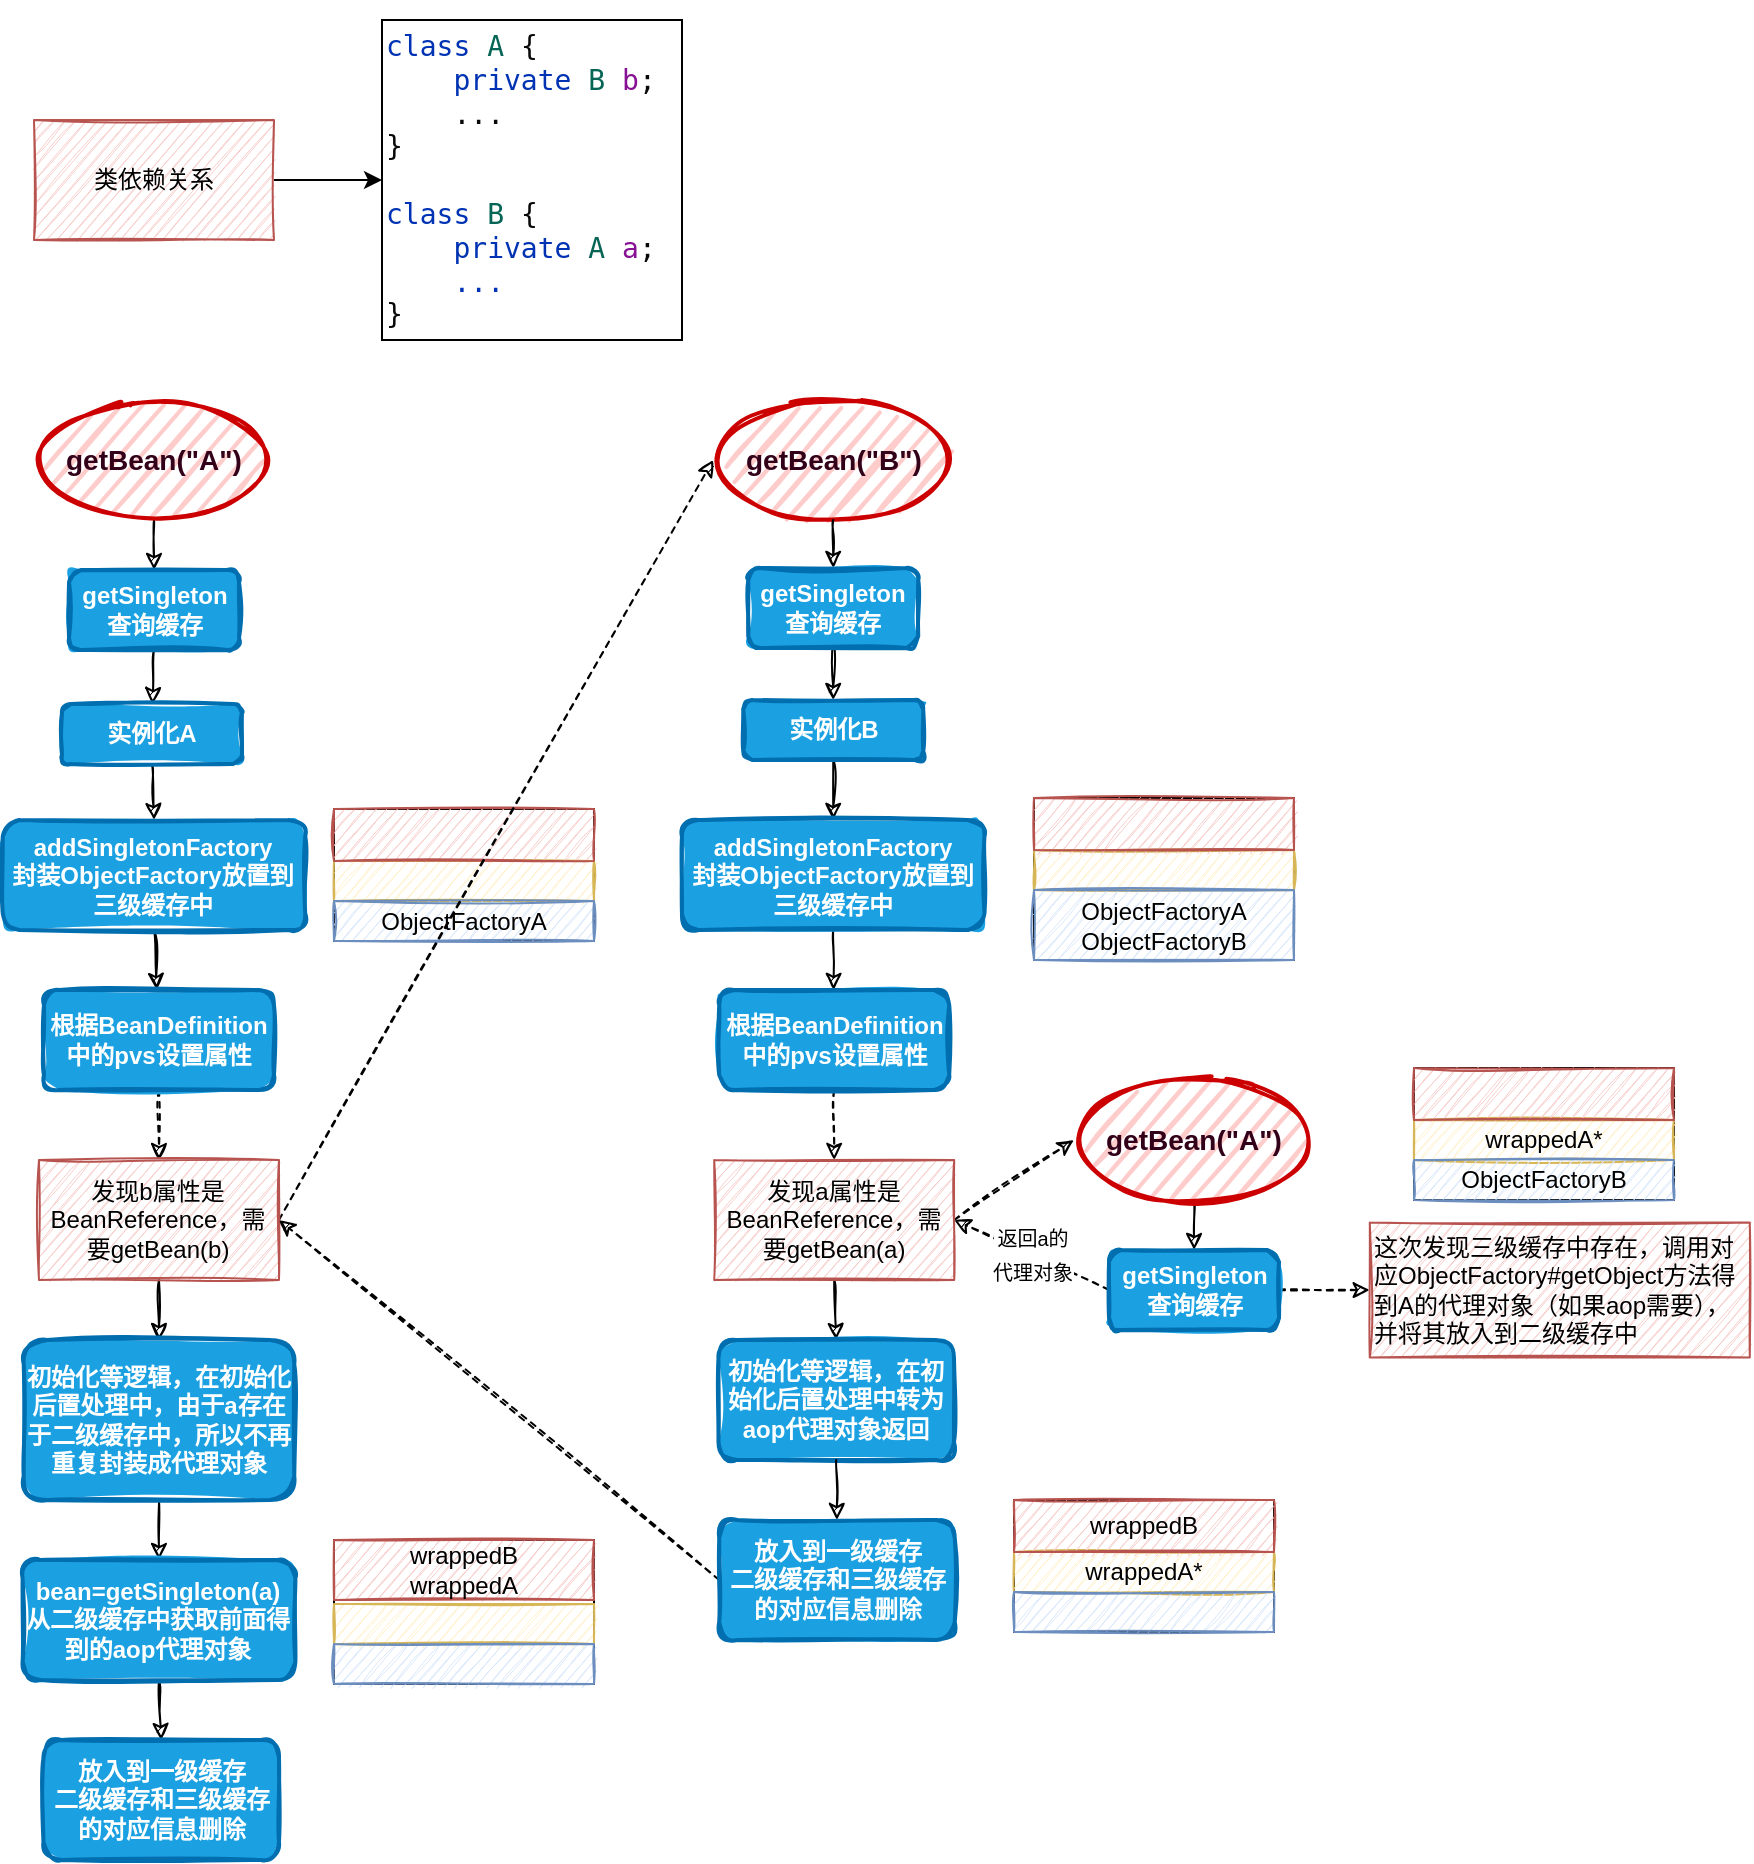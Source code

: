 <mxfile>
    <diagram id="O93JvSzCRlspqw_v7uAs" name="第 1 页">
        <mxGraphModel dx="544" dy="670" grid="1" gridSize="10" guides="1" tooltips="1" connect="1" arrows="1" fold="1" page="1" pageScale="1" pageWidth="827" pageHeight="1169" math="0" shadow="0">
            <root>
                <mxCell id="0"/>
                <mxCell id="1" parent="0"/>
                <mxCell id="60" value="" style="rounded=0;whiteSpace=wrap;html=1;sketch=0;" vertex="1" parent="1">
                    <mxGeometry x="210" y="424.5" width="130" height="66" as="geometry"/>
                </mxCell>
                <mxCell id="61" value="" style="rounded=0;whiteSpace=wrap;html=1;sketch=1;fillColor=#fff2cc;strokeColor=#d6b656;" vertex="1" parent="1">
                    <mxGeometry x="210" y="450.5" width="130" height="20" as="geometry"/>
                </mxCell>
                <mxCell id="62" value="" style="rounded=0;whiteSpace=wrap;html=1;sketch=1;fillColor=#f8cecc;strokeColor=#b85450;" vertex="1" parent="1">
                    <mxGeometry x="210" y="424.5" width="130" height="26" as="geometry"/>
                </mxCell>
                <mxCell id="63" value="ObjectFactoryA" style="rounded=0;whiteSpace=wrap;html=1;sketch=1;fillColor=#dae8fc;strokeColor=#6c8ebf;" vertex="1" parent="1">
                    <mxGeometry x="210" y="470.5" width="130" height="20" as="geometry"/>
                </mxCell>
                <mxCell id="2" value="&lt;pre style=&quot;background-color: rgb(255 , 255 , 255) ; font-family: &amp;#34;consolas&amp;#34; , monospace ; font-size: 14px&quot;&gt;&lt;span style=&quot;color: rgb(8 , 8 , 8)&quot;&gt;&lt;span style=&quot;color: #0033b3&quot;&gt;class &lt;/span&gt;&lt;span style=&quot;color: #066555&quot;&gt;A &lt;/span&gt;{&lt;br&gt;    &lt;span style=&quot;color: #0033b3&quot;&gt;private &lt;/span&gt;&lt;span style=&quot;color: #066555&quot;&gt;B &lt;/span&gt;&lt;span style=&quot;color: #871094&quot;&gt;b&lt;/span&gt;;&lt;br&gt;    ...&lt;br&gt;}&lt;br&gt;&lt;br&gt;&lt;span style=&quot;color: #0033b3&quot;&gt;class &lt;/span&gt;&lt;span style=&quot;color: #066555&quot;&gt;B &lt;/span&gt;{&lt;br&gt;    &lt;span style=&quot;color: #0033b3&quot;&gt;private &lt;/span&gt;&lt;span style=&quot;color: #066555&quot;&gt;A &lt;/span&gt;&lt;span style=&quot;color: #871094&quot;&gt;a&lt;/span&gt;;&lt;br&gt;    &lt;/span&gt;&lt;font color=&quot;#0033b3&quot; style=&quot;font-size: 14px&quot;&gt;...&lt;/font&gt;&lt;font color=&quot;#080808&quot; style=&quot;font-size: 14px&quot;&gt;&lt;br&gt;}&lt;/font&gt;&lt;/pre&gt;" style="text;html=1;strokeColor=default;fillColor=default;align=left;verticalAlign=middle;whiteSpace=wrap;rounded=0;" parent="1" vertex="1">
                    <mxGeometry x="234" y="30" width="150" height="160" as="geometry"/>
                </mxCell>
                <mxCell id="4" style="edgeStyle=none;html=1;exitX=1;exitY=0.5;exitDx=0;exitDy=0;entryX=0;entryY=0.5;entryDx=0;entryDy=0;" parent="1" source="3" target="2" edge="1">
                    <mxGeometry relative="1" as="geometry"/>
                </mxCell>
                <mxCell id="3" value="类依赖关系" style="rounded=0;whiteSpace=wrap;html=1;strokeColor=#b85450;fillColor=#f8cecc;sketch=1;" parent="1" vertex="1">
                    <mxGeometry x="60" y="80" width="120" height="60" as="geometry"/>
                </mxCell>
                <mxCell id="8" style="edgeStyle=none;html=1;fontSize=14;sketch=1;exitX=0.5;exitY=1;exitDx=0;exitDy=0;" parent="1" source="27" target="7" edge="1">
                    <mxGeometry relative="1" as="geometry">
                        <mxPoint x="120" y="350" as="sourcePoint"/>
                    </mxGeometry>
                </mxCell>
                <mxCell id="28" style="edgeStyle=none;sketch=1;html=1;exitX=0.5;exitY=1;exitDx=0;exitDy=0;entryX=0.5;entryY=0;entryDx=0;entryDy=0;fontSize=14;" parent="1" source="5" target="27" edge="1">
                    <mxGeometry relative="1" as="geometry"/>
                </mxCell>
                <mxCell id="5" value="&lt;b&gt;&lt;font color=&quot;#33001a&quot;&gt;&lt;font style=&quot;font-size: 14px&quot;&gt;getBean(&quot;&lt;/font&gt;&lt;/font&gt;&lt;/b&gt;&lt;b&gt;&lt;font color=&quot;#33001a&quot;&gt;&lt;font style=&quot;font-size: 14px&quot;&gt;A&lt;/font&gt;&lt;/font&gt;&lt;/b&gt;&lt;b&gt;&lt;font color=&quot;#33001a&quot;&gt;&lt;font style=&quot;font-size: 14px&quot;&gt;&quot;)&lt;/font&gt;&lt;br&gt;&lt;/font&gt;&lt;/b&gt;" style="ellipse;whiteSpace=wrap;html=1;strokeWidth=2;fillWeight=2;hachureGap=8;fillStyle=dots;sketch=1;shadow=0;strokeColor=#CC0000;fillColor=#FFCCCC;" parent="1" vertex="1">
                    <mxGeometry x="60" y="220" width="120" height="60" as="geometry"/>
                </mxCell>
                <mxCell id="10" style="edgeStyle=none;sketch=1;html=1;fontSize=14;exitX=0.5;exitY=1;exitDx=0;exitDy=0;" parent="1" source="12" target="9" edge="1">
                    <mxGeometry relative="1" as="geometry">
                        <mxPoint x="119.99" y="485" as="sourcePoint"/>
                    </mxGeometry>
                </mxCell>
                <mxCell id="13" style="edgeStyle=none;sketch=1;html=1;exitX=0.5;exitY=1;exitDx=0;exitDy=0;entryX=0.5;entryY=0;entryDx=0;entryDy=0;fontSize=14;" parent="1" source="7" target="12" edge="1">
                    <mxGeometry relative="1" as="geometry"/>
                </mxCell>
                <mxCell id="7" value="&lt;b&gt;实例化A&lt;/b&gt;" style="rounded=1;whiteSpace=wrap;html=1;strokeWidth=2;fillWeight=4;hachureGap=8;hachureAngle=45;fillColor=#1ba1e2;sketch=1;fontColor=#ffffff;fillStyle=solid;strokeColor=#006EAF;" parent="1" vertex="1">
                    <mxGeometry x="73.99" y="372" width="90" height="30" as="geometry"/>
                </mxCell>
                <mxCell id="16" style="edgeStyle=none;sketch=1;html=1;exitX=0.5;exitY=1;exitDx=0;exitDy=0;entryX=0.5;entryY=0;entryDx=0;entryDy=0;fontSize=14;dashed=1;" parent="1" source="9" target="15" edge="1">
                    <mxGeometry relative="1" as="geometry"/>
                </mxCell>
                <mxCell id="9" value="&lt;b&gt;根据BeanDefinition中的pvs设置属性&lt;/b&gt;" style="rounded=1;whiteSpace=wrap;html=1;strokeWidth=2;fillWeight=4;hachureGap=8;hachureAngle=45;fillColor=#1ba1e2;sketch=1;fontColor=#ffffff;fillStyle=solid;strokeColor=#006EAF;" parent="1" vertex="1">
                    <mxGeometry x="64.99" y="515" width="115" height="50" as="geometry"/>
                </mxCell>
                <mxCell id="12" value="&lt;b&gt;addSingletonFactory&lt;br&gt;封装ObjectFactory放置到三级缓存中&lt;br&gt;&lt;/b&gt;" style="rounded=1;whiteSpace=wrap;html=1;strokeWidth=2;fillWeight=4;hachureGap=8;hachureAngle=45;fillColor=#1ba1e2;sketch=1;fontColor=#ffffff;fillStyle=solid;strokeColor=#006EAF;" parent="1" vertex="1">
                    <mxGeometry x="44.37" y="430" width="151.25" height="55" as="geometry"/>
                </mxCell>
                <mxCell id="24" style="edgeStyle=none;sketch=1;html=1;exitX=1;exitY=0.5;exitDx=0;exitDy=0;entryX=0;entryY=0.5;entryDx=0;entryDy=0;dashed=1;fontSize=14;" parent="1" source="15" target="18" edge="1">
                    <mxGeometry relative="1" as="geometry"/>
                </mxCell>
                <mxCell id="51" style="edgeStyle=none;sketch=1;html=1;exitX=0.5;exitY=1;exitDx=0;exitDy=0;entryX=0.5;entryY=0;entryDx=0;entryDy=0;fontSize=10;" parent="1" source="15" target="50" edge="1">
                    <mxGeometry relative="1" as="geometry"/>
                </mxCell>
                <mxCell id="15" value="发现b属性是BeanReference，需要getBean(b)" style="rounded=0;whiteSpace=wrap;html=1;strokeColor=#b85450;fillColor=#f8cecc;sketch=1;" parent="1" vertex="1">
                    <mxGeometry x="62.49" y="600" width="120" height="60" as="geometry"/>
                </mxCell>
                <mxCell id="17" style="edgeStyle=none;html=1;exitX=0.5;exitY=1;exitDx=0;exitDy=0;fontSize=14;sketch=1;" parent="1" target="21" edge="1">
                    <mxGeometry relative="1" as="geometry">
                        <mxPoint x="459.61" y="340" as="sourcePoint"/>
                    </mxGeometry>
                </mxCell>
                <mxCell id="18" value="&lt;b&gt;&lt;font color=&quot;#33001a&quot;&gt;&lt;font style=&quot;font-size: 14px&quot;&gt;getBean(&quot;&lt;/font&gt;&lt;/font&gt;&lt;/b&gt;&lt;b&gt;&lt;font color=&quot;#33001a&quot;&gt;&lt;font style=&quot;font-size: 14px&quot;&gt;B&lt;/font&gt;&lt;/font&gt;&lt;/b&gt;&lt;b&gt;&lt;font color=&quot;#33001a&quot;&gt;&lt;font style=&quot;font-size: 14px&quot;&gt;&quot;)&lt;/font&gt;&lt;/font&gt;&lt;/b&gt;&lt;b&gt;&lt;font color=&quot;#33001a&quot;&gt;&lt;br&gt;&lt;/font&gt;&lt;/b&gt;" style="ellipse;whiteSpace=wrap;html=1;strokeWidth=2;fillWeight=2;hachureGap=8;fillStyle=dots;sketch=1;shadow=0;strokeColor=#CC0000;fillColor=#FFCCCC;" parent="1" vertex="1">
                    <mxGeometry x="399.62" y="220" width="120" height="60" as="geometry"/>
                </mxCell>
                <mxCell id="19" style="edgeStyle=none;sketch=1;html=1;fontSize=14;exitX=0.5;exitY=1;exitDx=0;exitDy=0;" parent="1" source="23" target="22" edge="1">
                    <mxGeometry relative="1" as="geometry">
                        <mxPoint x="459.61" y="485" as="sourcePoint"/>
                    </mxGeometry>
                </mxCell>
                <mxCell id="20" style="edgeStyle=none;sketch=1;html=1;exitX=0.5;exitY=1;exitDx=0;exitDy=0;entryX=0.5;entryY=0;entryDx=0;entryDy=0;fontSize=14;" parent="1" source="21" target="23" edge="1">
                    <mxGeometry relative="1" as="geometry"/>
                </mxCell>
                <mxCell id="21" value="&lt;b&gt;实例化B&lt;/b&gt;" style="rounded=1;whiteSpace=wrap;html=1;strokeWidth=2;fillWeight=4;hachureGap=8;hachureAngle=45;fillColor=#1ba1e2;sketch=1;fontColor=#ffffff;fillStyle=solid;strokeColor=#006EAF;" parent="1" vertex="1">
                    <mxGeometry x="414.61" y="370" width="90" height="30" as="geometry"/>
                </mxCell>
                <mxCell id="26" style="edgeStyle=none;sketch=1;html=1;exitX=0.5;exitY=1;exitDx=0;exitDy=0;entryX=0.5;entryY=0;entryDx=0;entryDy=0;dashed=1;fontSize=14;" parent="1" source="22" target="25" edge="1">
                    <mxGeometry relative="1" as="geometry"/>
                </mxCell>
                <mxCell id="22" value="&lt;b&gt;根据BeanDefinition中的pvs设置属性&lt;/b&gt;" style="rounded=1;whiteSpace=wrap;html=1;strokeWidth=2;fillWeight=4;hachureGap=8;hachureAngle=45;fillColor=#1ba1e2;sketch=1;fontColor=#ffffff;fillStyle=solid;strokeColor=#006EAF;" parent="1" vertex="1">
                    <mxGeometry x="402.61" y="515" width="115" height="50" as="geometry"/>
                </mxCell>
                <mxCell id="23" value="&lt;b&gt;addSingletonFactory&lt;br&gt;封装ObjectFactory放置到三级缓存中&lt;br&gt;&lt;/b&gt;" style="rounded=1;whiteSpace=wrap;html=1;strokeWidth=2;fillWeight=4;hachureGap=8;hachureAngle=45;fillColor=#1ba1e2;sketch=1;fontColor=#ffffff;fillStyle=solid;strokeColor=#006EAF;" parent="1" vertex="1">
                    <mxGeometry x="383.99" y="430" width="151.25" height="55" as="geometry"/>
                </mxCell>
                <mxCell id="43" style="edgeStyle=none;sketch=1;html=1;exitX=1;exitY=0.5;exitDx=0;exitDy=0;entryX=0;entryY=0.5;entryDx=0;entryDy=0;dashed=1;fontSize=14;" parent="1" source="25" target="39" edge="1">
                    <mxGeometry relative="1" as="geometry"/>
                </mxCell>
                <mxCell id="48" style="edgeStyle=none;sketch=1;html=1;exitX=0.5;exitY=1;exitDx=0;exitDy=0;entryX=0.5;entryY=0;entryDx=0;entryDy=0;fontSize=10;" parent="1" source="25" target="47" edge="1">
                    <mxGeometry relative="1" as="geometry"/>
                </mxCell>
                <mxCell id="25" value="发现a属性是BeanReference，需要getBean(a)" style="rounded=0;whiteSpace=wrap;html=1;strokeColor=#b85450;fillColor=#f8cecc;sketch=1;" parent="1" vertex="1">
                    <mxGeometry x="400.11" y="600" width="120" height="60" as="geometry"/>
                </mxCell>
                <mxCell id="27" value="&lt;b&gt;getSingleton&lt;br&gt;查询缓存&lt;br&gt;&lt;/b&gt;" style="rounded=1;whiteSpace=wrap;html=1;strokeWidth=2;fillWeight=4;hachureGap=8;hachureAngle=45;fillColor=#1ba1e2;sketch=1;fontColor=#ffffff;fillStyle=solid;strokeColor=#006EAF;" parent="1" vertex="1">
                    <mxGeometry x="77.51" y="305" width="85" height="40" as="geometry"/>
                </mxCell>
                <mxCell id="30" style="edgeStyle=none;sketch=1;html=1;entryX=0.5;entryY=0;entryDx=0;entryDy=0;fontSize=14;exitX=0.5;exitY=1;exitDx=0;exitDy=0;" parent="1" source="18" target="31" edge="1">
                    <mxGeometry relative="1" as="geometry">
                        <mxPoint x="457.1" y="280" as="sourcePoint"/>
                    </mxGeometry>
                </mxCell>
                <mxCell id="31" value="&lt;b&gt;getSingleton&lt;br&gt;查询缓存&lt;br&gt;&lt;/b&gt;" style="rounded=1;whiteSpace=wrap;html=1;strokeWidth=2;fillWeight=4;hachureGap=8;hachureAngle=45;fillColor=#1ba1e2;sketch=1;fontColor=#ffffff;fillStyle=solid;strokeColor=#006EAF;" parent="1" vertex="1">
                    <mxGeometry x="417.11" y="304" width="85" height="40" as="geometry"/>
                </mxCell>
                <mxCell id="38" style="edgeStyle=none;sketch=1;html=1;exitX=0.5;exitY=1;exitDx=0;exitDy=0;entryX=0.5;entryY=0;entryDx=0;entryDy=0;fontSize=14;" parent="1" source="39" target="41" edge="1">
                    <mxGeometry relative="1" as="geometry"/>
                </mxCell>
                <mxCell id="39" value="&lt;b&gt;&lt;font color=&quot;#33001a&quot;&gt;&lt;font style=&quot;font-size: 14px&quot;&gt;getBean(&quot;&lt;/font&gt;&lt;/font&gt;&lt;/b&gt;&lt;b&gt;&lt;font color=&quot;#33001a&quot;&gt;&lt;font style=&quot;font-size: 14px&quot;&gt;A&lt;/font&gt;&lt;/font&gt;&lt;/b&gt;&lt;b&gt;&lt;font color=&quot;#33001a&quot;&gt;&lt;font style=&quot;font-size: 14px&quot;&gt;&quot;)&lt;/font&gt;&lt;br&gt;&lt;/font&gt;&lt;/b&gt;" style="ellipse;whiteSpace=wrap;html=1;strokeWidth=2;fillWeight=2;hachureGap=8;fillStyle=dots;sketch=1;shadow=0;strokeColor=#CC0000;fillColor=#FFCCCC;" parent="1" vertex="1">
                    <mxGeometry x="580" y="560" width="120" height="60" as="geometry"/>
                </mxCell>
                <mxCell id="40" style="edgeStyle=none;sketch=1;html=1;exitX=1;exitY=0.5;exitDx=0;exitDy=0;entryX=0;entryY=0.5;entryDx=0;entryDy=0;dashed=1;fontSize=14;" parent="1" source="41" target="42" edge="1">
                    <mxGeometry relative="1" as="geometry"/>
                </mxCell>
                <mxCell id="44" style="edgeStyle=none;sketch=1;html=1;exitX=0;exitY=0.5;exitDx=0;exitDy=0;entryX=1;entryY=0.5;entryDx=0;entryDy=0;dashed=1;fontSize=14;" parent="1" source="41" target="25" edge="1">
                    <mxGeometry relative="1" as="geometry"/>
                </mxCell>
                <mxCell id="45" value="&lt;font style=&quot;font-size: 10px&quot;&gt;返回a的&lt;br&gt;代理对象&lt;/font&gt;" style="edgeLabel;html=1;align=center;verticalAlign=middle;resizable=0;points=[];fontSize=14;" parent="44" vertex="1" connectable="0">
                    <mxGeometry x="-0.295" y="3" relative="1" as="geometry">
                        <mxPoint x="-10" y="-10" as="offset"/>
                    </mxGeometry>
                </mxCell>
                <mxCell id="41" value="&lt;b&gt;getSingleton&lt;br&gt;查询缓存&lt;br&gt;&lt;/b&gt;" style="rounded=1;whiteSpace=wrap;html=1;strokeWidth=2;fillWeight=4;hachureGap=8;hachureAngle=45;fillColor=#1ba1e2;sketch=1;fontColor=#ffffff;fillStyle=solid;strokeColor=#006EAF;" parent="1" vertex="1">
                    <mxGeometry x="597.51" y="645" width="85" height="40" as="geometry"/>
                </mxCell>
                <mxCell id="42" value="这次发现三级缓存中存在，调用对应ObjectFactory#getObject方法得到A的代理对象（如果aop需要），并将其放入到二级缓存中" style="rounded=0;whiteSpace=wrap;html=1;strokeColor=#b85450;fillColor=#f8cecc;sketch=1;align=left;" parent="1" vertex="1">
                    <mxGeometry x="727.89" y="631.25" width="190" height="67.5" as="geometry"/>
                </mxCell>
                <mxCell id="47" value="&lt;b&gt;初始化等逻辑，在初始化后置处理中转为aop代理对象返回&lt;/b&gt;" style="rounded=1;whiteSpace=wrap;html=1;strokeWidth=2;fillWeight=4;hachureGap=8;hachureAngle=45;fillColor=#1ba1e2;sketch=1;fontColor=#ffffff;fillStyle=solid;strokeColor=#006EAF;" parent="1" vertex="1">
                    <mxGeometry x="402.23" y="690" width="117.77" height="60" as="geometry"/>
                </mxCell>
                <mxCell id="53" style="edgeStyle=none;sketch=1;html=1;exitX=0.5;exitY=1;exitDx=0;exitDy=0;entryX=0.5;entryY=0;entryDx=0;entryDy=0;fontSize=10;" parent="1" source="50" target="52" edge="1">
                    <mxGeometry relative="1" as="geometry"/>
                </mxCell>
                <mxCell id="50" value="&lt;b&gt;初始化等逻辑，在初始化后置处理中，由于a存在于二级缓存中，所以不再重复封装成代理对象&lt;/b&gt;" style="rounded=1;whiteSpace=wrap;html=1;strokeWidth=2;fillWeight=4;hachureGap=8;hachureAngle=45;fillColor=#1ba1e2;sketch=1;fontColor=#ffffff;fillStyle=solid;strokeColor=#006EAF;" parent="1" vertex="1">
                    <mxGeometry x="54.85" y="690" width="135.28" height="80" as="geometry"/>
                </mxCell>
                <mxCell id="55" style="edgeStyle=none;sketch=1;html=1;exitX=0.5;exitY=1;exitDx=0;exitDy=0;entryX=0.5;entryY=0;entryDx=0;entryDy=0;fontSize=10;" parent="1" source="52" target="54" edge="1">
                    <mxGeometry relative="1" as="geometry"/>
                </mxCell>
                <mxCell id="52" value="&lt;b&gt;bean=getSingleton(a)&lt;br&gt;从二级缓存中获取前面得到的aop代理对象&lt;br&gt;&lt;/b&gt;" style="rounded=1;whiteSpace=wrap;html=1;strokeWidth=2;fillWeight=4;hachureGap=8;hachureAngle=45;fillColor=#1ba1e2;sketch=1;fontColor=#ffffff;fillStyle=solid;strokeColor=#006EAF;" parent="1" vertex="1">
                    <mxGeometry x="54.29" y="800" width="136.4" height="60" as="geometry"/>
                </mxCell>
                <mxCell id="54" value="&lt;b&gt;放入到一级缓存&lt;br&gt;二级缓存和三级缓存的对应信息删除&lt;br&gt;&lt;/b&gt;" style="rounded=1;whiteSpace=wrap;html=1;strokeWidth=2;fillWeight=4;hachureGap=8;hachureAngle=45;fillColor=#1ba1e2;sketch=1;fontColor=#ffffff;fillStyle=solid;strokeColor=#006EAF;" parent="1" vertex="1">
                    <mxGeometry x="64.72" y="890" width="117.77" height="60" as="geometry"/>
                </mxCell>
                <mxCell id="57" style="edgeStyle=none;sketch=1;html=1;exitX=0.5;exitY=1;exitDx=0;exitDy=0;entryX=0.5;entryY=0;entryDx=0;entryDy=0;fontSize=10;" parent="1" source="47" target="58" edge="1">
                    <mxGeometry relative="1" as="geometry">
                        <mxPoint x="457.39" y="770" as="sourcePoint"/>
                    </mxGeometry>
                </mxCell>
                <mxCell id="59" style="edgeStyle=none;sketch=1;html=1;exitX=0;exitY=0.5;exitDx=0;exitDy=0;entryX=1;entryY=0.5;entryDx=0;entryDy=0;fontSize=10;dashed=1;" parent="1" source="58" target="15" edge="1">
                    <mxGeometry relative="1" as="geometry"/>
                </mxCell>
                <mxCell id="58" value="&lt;b&gt;放入到一级缓存&lt;br&gt;二级缓存和三级缓存的对应信息删除&lt;br&gt;&lt;/b&gt;" style="rounded=1;whiteSpace=wrap;html=1;strokeWidth=2;fillWeight=4;hachureGap=8;hachureAngle=45;fillColor=#1ba1e2;sketch=1;fontColor=#ffffff;fillStyle=solid;strokeColor=#006EAF;" parent="1" vertex="1">
                    <mxGeometry x="402.61" y="780" width="117.77" height="60" as="geometry"/>
                </mxCell>
                <mxCell id="64" value="" style="rounded=0;whiteSpace=wrap;html=1;sketch=0;" vertex="1" parent="1">
                    <mxGeometry x="560" y="419" width="130" height="81" as="geometry"/>
                </mxCell>
                <mxCell id="65" value="" style="rounded=0;whiteSpace=wrap;html=1;sketch=1;fillColor=#fff2cc;strokeColor=#d6b656;" vertex="1" parent="1">
                    <mxGeometry x="560" y="445" width="130" height="20" as="geometry"/>
                </mxCell>
                <mxCell id="66" value="" style="rounded=0;whiteSpace=wrap;html=1;sketch=1;fillColor=#f8cecc;strokeColor=#b85450;" vertex="1" parent="1">
                    <mxGeometry x="560" y="419" width="130" height="26" as="geometry"/>
                </mxCell>
                <mxCell id="67" value="ObjectFactoryA&lt;br&gt;ObjectFactoryB" style="rounded=0;whiteSpace=wrap;html=1;sketch=1;fillColor=#dae8fc;strokeColor=#6c8ebf;" vertex="1" parent="1">
                    <mxGeometry x="560" y="465" width="130" height="35" as="geometry"/>
                </mxCell>
                <mxCell id="68" value="" style="rounded=0;whiteSpace=wrap;html=1;sketch=0;" vertex="1" parent="1">
                    <mxGeometry x="750" y="554" width="130" height="66" as="geometry"/>
                </mxCell>
                <mxCell id="69" value="wrappedA*" style="rounded=0;whiteSpace=wrap;html=1;sketch=1;fillColor=#fff2cc;strokeColor=#d6b656;" vertex="1" parent="1">
                    <mxGeometry x="750" y="580" width="130" height="20" as="geometry"/>
                </mxCell>
                <mxCell id="70" value="" style="rounded=0;whiteSpace=wrap;html=1;sketch=1;fillColor=#f8cecc;strokeColor=#b85450;" vertex="1" parent="1">
                    <mxGeometry x="750" y="554" width="130" height="26" as="geometry"/>
                </mxCell>
                <mxCell id="71" value="ObjectFactoryB" style="rounded=0;whiteSpace=wrap;html=1;sketch=1;fillColor=#dae8fc;strokeColor=#6c8ebf;" vertex="1" parent="1">
                    <mxGeometry x="750" y="600" width="130" height="20" as="geometry"/>
                </mxCell>
                <mxCell id="72" value="" style="rounded=0;whiteSpace=wrap;html=1;sketch=0;" vertex="1" parent="1">
                    <mxGeometry x="550" y="770" width="130" height="66" as="geometry"/>
                </mxCell>
                <mxCell id="73" value="wrappedA*" style="rounded=0;whiteSpace=wrap;html=1;sketch=1;fillColor=#fff2cc;strokeColor=#d6b656;" vertex="1" parent="1">
                    <mxGeometry x="550" y="796" width="130" height="20" as="geometry"/>
                </mxCell>
                <mxCell id="74" value="wrappedB" style="rounded=0;whiteSpace=wrap;html=1;sketch=1;fillColor=#f8cecc;strokeColor=#b85450;" vertex="1" parent="1">
                    <mxGeometry x="550" y="770" width="130" height="26" as="geometry"/>
                </mxCell>
                <mxCell id="75" value="" style="rounded=0;whiteSpace=wrap;html=1;sketch=1;fillColor=#dae8fc;strokeColor=#6c8ebf;" vertex="1" parent="1">
                    <mxGeometry x="550" y="816" width="130" height="20" as="geometry"/>
                </mxCell>
                <mxCell id="76" value="" style="rounded=0;whiteSpace=wrap;html=1;sketch=0;" vertex="1" parent="1">
                    <mxGeometry x="210" y="790" width="130" height="72" as="geometry"/>
                </mxCell>
                <mxCell id="77" value="" style="rounded=0;whiteSpace=wrap;html=1;sketch=1;fillColor=#fff2cc;strokeColor=#d6b656;" vertex="1" parent="1">
                    <mxGeometry x="210" y="822" width="130" height="20" as="geometry"/>
                </mxCell>
                <mxCell id="78" value="wrappedB&lt;br&gt;wrappedA" style="rounded=0;whiteSpace=wrap;html=1;sketch=1;fillColor=#f8cecc;strokeColor=#b85450;" vertex="1" parent="1">
                    <mxGeometry x="210" y="790" width="130" height="30" as="geometry"/>
                </mxCell>
                <mxCell id="79" value="" style="rounded=0;whiteSpace=wrap;html=1;sketch=1;fillColor=#dae8fc;strokeColor=#6c8ebf;" vertex="1" parent="1">
                    <mxGeometry x="210" y="842" width="130" height="20" as="geometry"/>
                </mxCell>
            </root>
        </mxGraphModel>
    </diagram>
</mxfile>